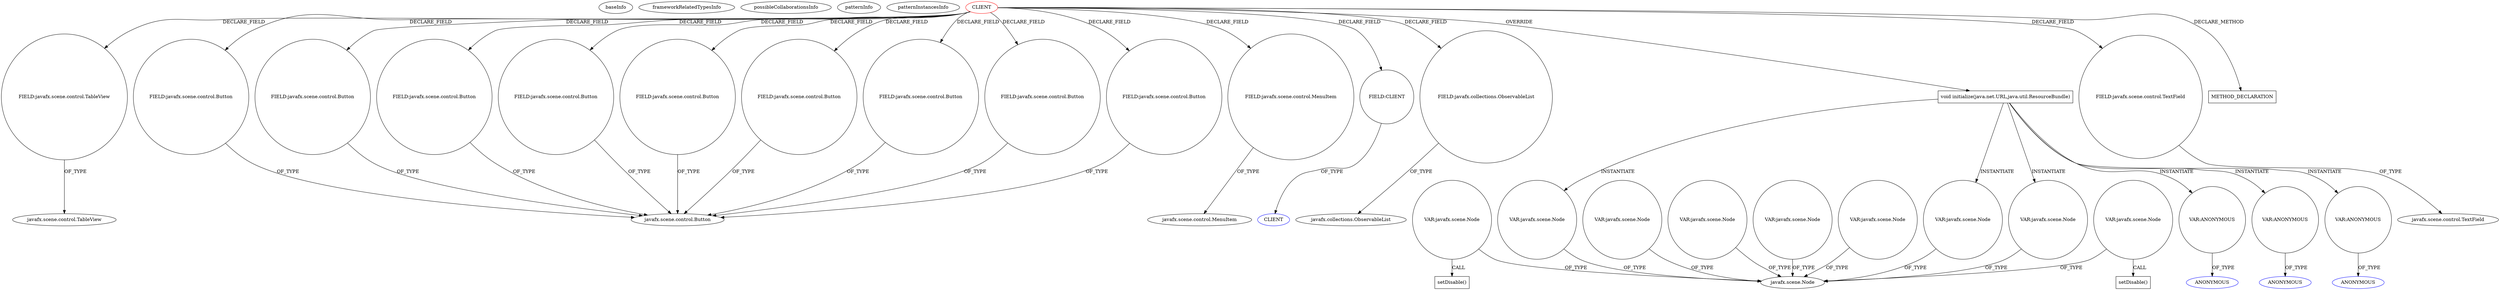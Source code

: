 digraph {
baseInfo[graphId=1001,category="pattern",isAnonymous=false,possibleRelation=false]
frameworkRelatedTypesInfo[]
possibleCollaborationsInfo[]
patternInfo[frequency=2.0,patternRootClient=0]
patternInstancesInfo[0="hock323-eventManager~/hock323-eventManager/EventManager-master/src/eventManager/controller/pokerTournament/TournamentController.java~TournamentController~3009",1="bianconejo-CEFX~/bianconejo-CEFX/CEFX-master/src/cefx/CEPrincipalController.java~CEPrincipalController~2114"]
150[label="FIELD:javafx.scene.control.TableView",vertexType="FIELD_DECLARATION",isFrameworkType=false,shape=circle]
0[label="CLIENT",vertexType="ROOT_CLIENT_CLASS_DECLARATION",isFrameworkType=false,color=red]
59[label="FIELD:javafx.scene.control.Button",vertexType="FIELD_DECLARATION",isFrameworkType=false,shape=circle]
140[label="FIELD:javafx.scene.control.Button",vertexType="FIELD_DECLARATION",isFrameworkType=false,shape=circle]
142[label="FIELD:javafx.scene.control.Button",vertexType="FIELD_DECLARATION",isFrameworkType=false,shape=circle]
81[label="FIELD:javafx.scene.control.Button",vertexType="FIELD_DECLARATION",isFrameworkType=false,shape=circle]
52[label="FIELD:javafx.scene.control.Button",vertexType="FIELD_DECLARATION",isFrameworkType=false,shape=circle]
14[label="FIELD:javafx.scene.control.Button",vertexType="FIELD_DECLARATION",isFrameworkType=false,shape=circle]
10[label="FIELD:javafx.scene.control.Button",vertexType="FIELD_DECLARATION",isFrameworkType=false,shape=circle]
4[label="FIELD:javafx.scene.control.Button",vertexType="FIELD_DECLARATION",isFrameworkType=false,shape=circle]
102[label="FIELD:javafx.scene.control.MenuItem",vertexType="FIELD_DECLARATION",isFrameworkType=false,shape=circle]
8[label="FIELD:javafx.scene.control.Button",vertexType="FIELD_DECLARATION",isFrameworkType=false,shape=circle]
151[label="javafx.scene.control.TableView",vertexType="FRAMEWORK_CLASS_TYPE",isFrameworkType=false]
20[label="FIELD:CLIENT",vertexType="FIELD_DECLARATION",isFrameworkType=false,shape=circle]
146[label="FIELD:javafx.collections.ObservableList",vertexType="FIELD_DECLARATION",isFrameworkType=false,shape=circle]
147[label="javafx.collections.ObservableList",vertexType="FRAMEWORK_INTERFACE_TYPE",isFrameworkType=false]
103[label="javafx.scene.control.MenuItem",vertexType="FRAMEWORK_CLASS_TYPE",isFrameworkType=false]
152[label="void initialize(java.net.URL,java.util.ResourceBundle)",vertexType="OVERRIDING_METHOD_DECLARATION",isFrameworkType=false,shape=box]
5[label="javafx.scene.control.Button",vertexType="FRAMEWORK_CLASS_TYPE",isFrameworkType=false]
6[label="FIELD:javafx.scene.control.TextField",vertexType="FIELD_DECLARATION",isFrameworkType=false,shape=circle]
21[label="CLIENT",vertexType="REFERENCE_CLIENT_CLASS_DECLARATION",isFrameworkType=false,color=blue]
211[label="VAR:javafx.scene.Node",vertexType="VARIABLE_EXPRESION",isFrameworkType=false,shape=circle]
189[label="javafx.scene.Node",vertexType="FRAMEWORK_CLASS_TYPE",isFrameworkType=false]
576[label="VAR:javafx.scene.Node",vertexType="VARIABLE_EXPRESION",isFrameworkType=false,shape=circle]
506[label="VAR:javafx.scene.Node",vertexType="VARIABLE_EXPRESION",isFrameworkType=false,shape=circle]
509[label="VAR:javafx.scene.Node",vertexType="VARIABLE_EXPRESION",isFrameworkType=false,shape=circle]
571[label="VAR:javafx.scene.Node",vertexType="VARIABLE_EXPRESION",isFrameworkType=false,shape=circle]
286[label="VAR:javafx.scene.Node",vertexType="VARIABLE_EXPRESION",isFrameworkType=false,shape=circle]
494[label="VAR:javafx.scene.Node",vertexType="VARIABLE_EXPRESION",isFrameworkType=false,shape=circle]
196[label="VAR:ANONYMOUS",vertexType="VARIABLE_EXPRESION",isFrameworkType=false,shape=circle]
208[label="VAR:ANONYMOUS",vertexType="VARIABLE_EXPRESION",isFrameworkType=false,shape=circle]
249[label="VAR:ANONYMOUS",vertexType="VARIABLE_EXPRESION",isFrameworkType=false,shape=circle]
7[label="javafx.scene.control.TextField",vertexType="FRAMEWORK_CLASS_TYPE",isFrameworkType=false]
577[label="setDisable()",vertexType="INSIDE_CALL",isFrameworkType=false,shape=box]
572[label="setDisable()",vertexType="INSIDE_CALL",isFrameworkType=false,shape=box]
594[label="METHOD_DECLARATION",vertexType="CLIENT_METHOD_DECLARATION",isFrameworkType=false,shape=box]
209[label="ANONYMOUS",vertexType="REFERENCE_ANONYMOUS_DECLARATION",isFrameworkType=false,color=blue]
197[label="ANONYMOUS",vertexType="REFERENCE_ANONYMOUS_DECLARATION",isFrameworkType=false,color=blue]
250[label="ANONYMOUS",vertexType="REFERENCE_ANONYMOUS_DECLARATION",isFrameworkType=false,color=blue]
289[label="VAR:javafx.scene.Node",vertexType="VARIABLE_EXPRESION",isFrameworkType=false,shape=circle]
666[label="VAR:javafx.scene.Node",vertexType="VARIABLE_EXPRESION",isFrameworkType=false,shape=circle]
140->5[label="OF_TYPE"]
211->189[label="OF_TYPE"]
52->5[label="OF_TYPE"]
102->103[label="OF_TYPE"]
506->189[label="OF_TYPE"]
59->5[label="OF_TYPE"]
0->8[label="DECLARE_FIELD"]
152->286[label="INSTANTIATE"]
494->189[label="OF_TYPE"]
666->189[label="OF_TYPE"]
0->140[label="DECLARE_FIELD"]
142->5[label="OF_TYPE"]
14->5[label="OF_TYPE"]
289->189[label="OF_TYPE"]
0->4[label="DECLARE_FIELD"]
152->211[label="INSTANTIATE"]
152->196[label="INSTANTIATE"]
8->5[label="OF_TYPE"]
152->289[label="INSTANTIATE"]
152->208[label="INSTANTIATE"]
0->81[label="DECLARE_FIELD"]
576->189[label="OF_TYPE"]
0->20[label="DECLARE_FIELD"]
20->21[label="OF_TYPE"]
0->52[label="DECLARE_FIELD"]
196->197[label="OF_TYPE"]
0->152[label="OVERRIDE"]
146->147[label="OF_TYPE"]
6->7[label="OF_TYPE"]
81->5[label="OF_TYPE"]
0->10[label="DECLARE_FIELD"]
286->189[label="OF_TYPE"]
0->146[label="DECLARE_FIELD"]
571->189[label="OF_TYPE"]
0->142[label="DECLARE_FIELD"]
576->577[label="CALL"]
150->151[label="OF_TYPE"]
0->14[label="DECLARE_FIELD"]
10->5[label="OF_TYPE"]
0->150[label="DECLARE_FIELD"]
4->5[label="OF_TYPE"]
571->572[label="CALL"]
0->6[label="DECLARE_FIELD"]
509->189[label="OF_TYPE"]
249->250[label="OF_TYPE"]
152->249[label="INSTANTIATE"]
208->209[label="OF_TYPE"]
0->59[label="DECLARE_FIELD"]
0->102[label="DECLARE_FIELD"]
0->594[label="DECLARE_METHOD"]
}
